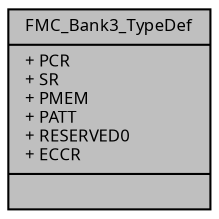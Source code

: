 digraph "FMC_Bank3_TypeDef"
{
  edge [fontname="Sans",fontsize="8",labelfontname="Sans",labelfontsize="8"];
  node [fontname="Sans",fontsize="8",shape=record];
  Node1 [label="{FMC_Bank3_TypeDef\n|+ PCR\l+ SR\l+ PMEM\l+ PATT\l+ RESERVED0\l+ ECCR\l|}",height=0.2,width=0.4,color="black", fillcolor="grey75", style="filled", fontcolor="black"];
}
